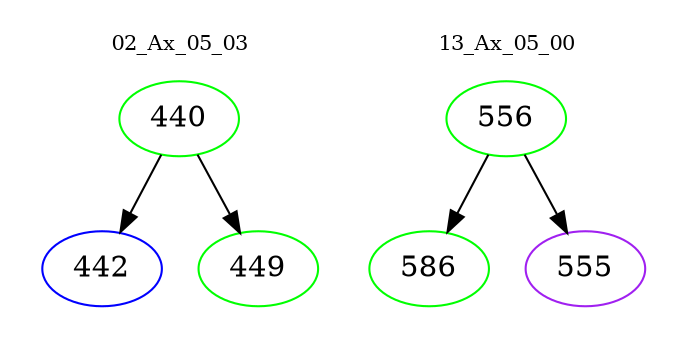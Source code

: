 digraph{
subgraph cluster_0 {
color = white
label = "02_Ax_05_03";
fontsize=10;
T0_440 [label="440", color="green"]
T0_440 -> T0_442 [color="black"]
T0_442 [label="442", color="blue"]
T0_440 -> T0_449 [color="black"]
T0_449 [label="449", color="green"]
}
subgraph cluster_1 {
color = white
label = "13_Ax_05_00";
fontsize=10;
T1_556 [label="556", color="green"]
T1_556 -> T1_586 [color="black"]
T1_586 [label="586", color="green"]
T1_556 -> T1_555 [color="black"]
T1_555 [label="555", color="purple"]
}
}
